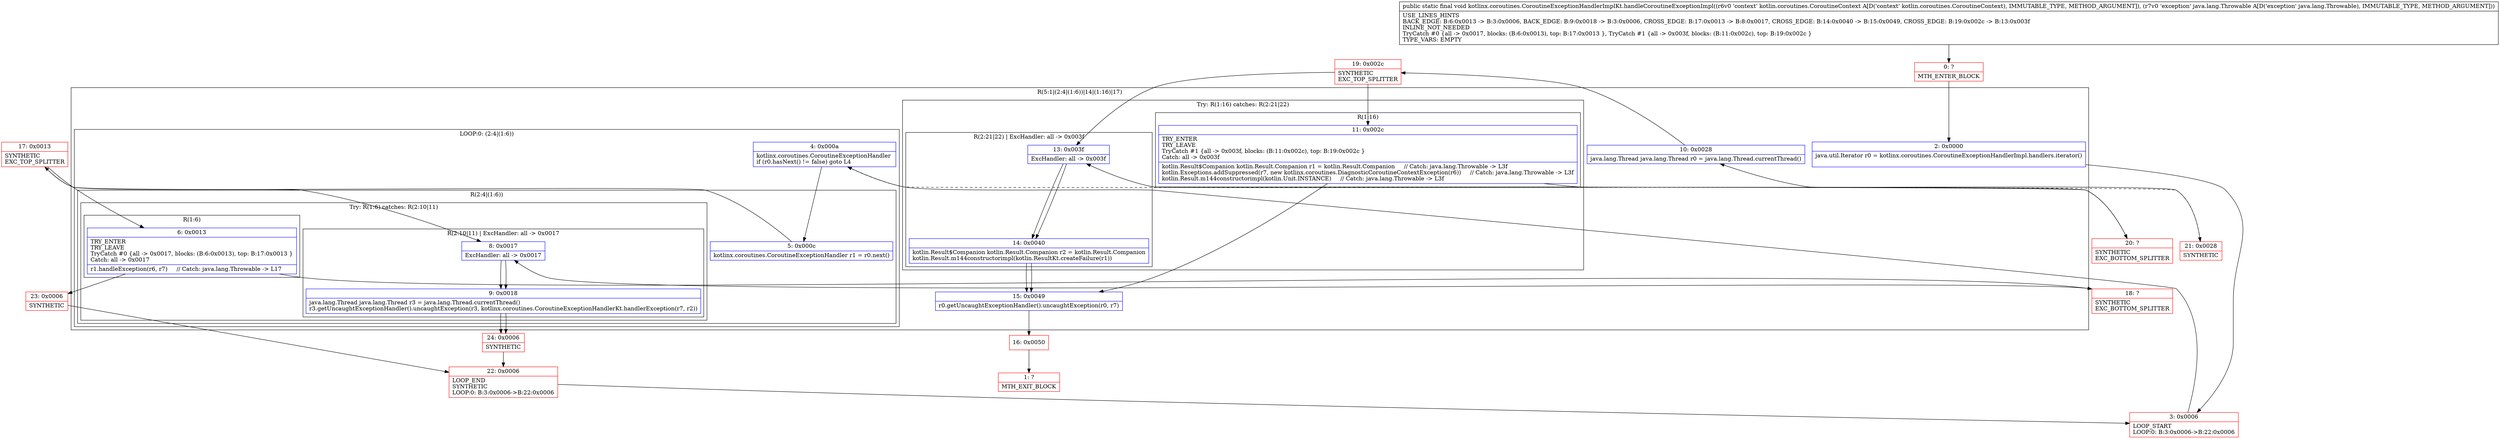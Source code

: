 digraph "CFG forkotlinx.coroutines.CoroutineExceptionHandlerImplKt.handleCoroutineExceptionImpl(Lkotlin\/coroutines\/CoroutineContext;Ljava\/lang\/Throwable;)V" {
subgraph cluster_Region_1691601413 {
label = "R(5:1|(2:4|(1:6))|14|(1:16)|17)";
node [shape=record,color=blue];
Node_2 [shape=record,label="{2\:\ 0x0000|java.util.Iterator r0 = kotlinx.coroutines.CoroutineExceptionHandlerImpl.handlers.iterator()\l\l}"];
subgraph cluster_LoopRegion_1212088040 {
label = "LOOP:0: (2:4|(1:6))";
node [shape=record,color=blue];
Node_4 [shape=record,label="{4\:\ 0x000a|kotlinx.coroutines.CoroutineExceptionHandler \lif (r0.hasNext() != false) goto L4\l}"];
subgraph cluster_Region_1894390205 {
label = "R(2:4|(1:6))";
node [shape=record,color=blue];
Node_5 [shape=record,label="{5\:\ 0x000c|kotlinx.coroutines.CoroutineExceptionHandler r1 = r0.next()\l}"];
subgraph cluster_TryCatchRegion_562382779 {
label = "Try: R(1:6) catches: R(2:10|11)";
node [shape=record,color=blue];
subgraph cluster_Region_1100384464 {
label = "R(1:6)";
node [shape=record,color=blue];
Node_6 [shape=record,label="{6\:\ 0x0013|TRY_ENTER\lTRY_LEAVE\lTryCatch #0 \{all \-\> 0x0017, blocks: (B:6:0x0013), top: B:17:0x0013 \}\lCatch: all \-\> 0x0017\l|r1.handleException(r6, r7)     \/\/ Catch: java.lang.Throwable \-\> L17\l}"];
}
subgraph cluster_Region_999118437 {
label = "R(2:10|11) | ExcHandler: all \-\> 0x0017\l";
node [shape=record,color=blue];
Node_8 [shape=record,label="{8\:\ 0x0017|ExcHandler: all \-\> 0x0017\l}"];
Node_9 [shape=record,label="{9\:\ 0x0018|java.lang.Thread java.lang.Thread r3 = java.lang.Thread.currentThread()\lr3.getUncaughtExceptionHandler().uncaughtException(r3, kotlinx.coroutines.CoroutineExceptionHandlerKt.handlerException(r7, r2))\l}"];
}
}
}
}
Node_10 [shape=record,label="{10\:\ 0x0028|java.lang.Thread java.lang.Thread r0 = java.lang.Thread.currentThread()\l}"];
subgraph cluster_TryCatchRegion_2128668596 {
label = "Try: R(1:16) catches: R(2:21|22)";
node [shape=record,color=blue];
subgraph cluster_Region_1752826576 {
label = "R(1:16)";
node [shape=record,color=blue];
Node_11 [shape=record,label="{11\:\ 0x002c|TRY_ENTER\lTRY_LEAVE\lTryCatch #1 \{all \-\> 0x003f, blocks: (B:11:0x002c), top: B:19:0x002c \}\lCatch: all \-\> 0x003f\l|kotlin.Result$Companion kotlin.Result.Companion r1 = kotlin.Result.Companion     \/\/ Catch: java.lang.Throwable \-\> L3f\lkotlin.Exceptions.addSuppressed(r7, new kotlinx.coroutines.DiagnosticCoroutineContextException(r6))     \/\/ Catch: java.lang.Throwable \-\> L3f\lkotlin.Result.m144constructorimpl(kotlin.Unit.INSTANCE)     \/\/ Catch: java.lang.Throwable \-\> L3f\l}"];
}
subgraph cluster_Region_2045646256 {
label = "R(2:21|22) | ExcHandler: all \-\> 0x003f\l";
node [shape=record,color=blue];
Node_13 [shape=record,label="{13\:\ 0x003f|ExcHandler: all \-\> 0x003f\l}"];
Node_14 [shape=record,label="{14\:\ 0x0040|kotlin.Result$Companion kotlin.Result.Companion r2 = kotlin.Result.Companion\lkotlin.Result.m144constructorimpl(kotlin.ResultKt.createFailure(r1))\l}"];
}
}
Node_15 [shape=record,label="{15\:\ 0x0049|r0.getUncaughtExceptionHandler().uncaughtException(r0, r7)\l}"];
}
subgraph cluster_Region_999118437 {
label = "R(2:10|11) | ExcHandler: all \-\> 0x0017\l";
node [shape=record,color=blue];
Node_8 [shape=record,label="{8\:\ 0x0017|ExcHandler: all \-\> 0x0017\l}"];
Node_9 [shape=record,label="{9\:\ 0x0018|java.lang.Thread java.lang.Thread r3 = java.lang.Thread.currentThread()\lr3.getUncaughtExceptionHandler().uncaughtException(r3, kotlinx.coroutines.CoroutineExceptionHandlerKt.handlerException(r7, r2))\l}"];
}
subgraph cluster_Region_2045646256 {
label = "R(2:21|22) | ExcHandler: all \-\> 0x003f\l";
node [shape=record,color=blue];
Node_13 [shape=record,label="{13\:\ 0x003f|ExcHandler: all \-\> 0x003f\l}"];
Node_14 [shape=record,label="{14\:\ 0x0040|kotlin.Result$Companion kotlin.Result.Companion r2 = kotlin.Result.Companion\lkotlin.Result.m144constructorimpl(kotlin.ResultKt.createFailure(r1))\l}"];
}
Node_0 [shape=record,color=red,label="{0\:\ ?|MTH_ENTER_BLOCK\l}"];
Node_3 [shape=record,color=red,label="{3\:\ 0x0006|LOOP_START\lLOOP:0: B:3:0x0006\-\>B:22:0x0006\l}"];
Node_17 [shape=record,color=red,label="{17\:\ 0x0013|SYNTHETIC\lEXC_TOP_SPLITTER\l}"];
Node_18 [shape=record,color=red,label="{18\:\ ?|SYNTHETIC\lEXC_BOTTOM_SPLITTER\l}"];
Node_23 [shape=record,color=red,label="{23\:\ 0x0006|SYNTHETIC\l}"];
Node_22 [shape=record,color=red,label="{22\:\ 0x0006|LOOP_END\lSYNTHETIC\lLOOP:0: B:3:0x0006\-\>B:22:0x0006\l}"];
Node_24 [shape=record,color=red,label="{24\:\ 0x0006|SYNTHETIC\l}"];
Node_21 [shape=record,color=red,label="{21\:\ 0x0028|SYNTHETIC\l}"];
Node_19 [shape=record,color=red,label="{19\:\ 0x002c|SYNTHETIC\lEXC_TOP_SPLITTER\l}"];
Node_16 [shape=record,color=red,label="{16\:\ 0x0050}"];
Node_1 [shape=record,color=red,label="{1\:\ ?|MTH_EXIT_BLOCK\l}"];
Node_20 [shape=record,color=red,label="{20\:\ ?|SYNTHETIC\lEXC_BOTTOM_SPLITTER\l}"];
MethodNode[shape=record,label="{public static final void kotlinx.coroutines.CoroutineExceptionHandlerImplKt.handleCoroutineExceptionImpl((r6v0 'context' kotlin.coroutines.CoroutineContext A[D('context' kotlin.coroutines.CoroutineContext), IMMUTABLE_TYPE, METHOD_ARGUMENT]), (r7v0 'exception' java.lang.Throwable A[D('exception' java.lang.Throwable), IMMUTABLE_TYPE, METHOD_ARGUMENT]))  | USE_LINES_HINTS\lBACK_EDGE: B:6:0x0013 \-\> B:3:0x0006, BACK_EDGE: B:9:0x0018 \-\> B:3:0x0006, CROSS_EDGE: B:17:0x0013 \-\> B:8:0x0017, CROSS_EDGE: B:14:0x0040 \-\> B:15:0x0049, CROSS_EDGE: B:19:0x002c \-\> B:13:0x003f\lINLINE_NOT_NEEDED\lTryCatch #0 \{all \-\> 0x0017, blocks: (B:6:0x0013), top: B:17:0x0013 \}, TryCatch #1 \{all \-\> 0x003f, blocks: (B:11:0x002c), top: B:19:0x002c \}\lTYPE_VARS: EMPTY\l}"];
MethodNode -> Node_0;Node_2 -> Node_3;
Node_4 -> Node_5;
Node_4 -> Node_21[style=dashed];
Node_5 -> Node_17;
Node_6 -> Node_18;
Node_6 -> Node_23;
Node_8 -> Node_9;
Node_9 -> Node_24;
Node_10 -> Node_19;
Node_11 -> Node_15;
Node_11 -> Node_20;
Node_13 -> Node_14;
Node_14 -> Node_15;
Node_15 -> Node_16;
Node_8 -> Node_9;
Node_9 -> Node_24;
Node_13 -> Node_14;
Node_14 -> Node_15;
Node_0 -> Node_2;
Node_3 -> Node_4;
Node_17 -> Node_6;
Node_17 -> Node_8;
Node_18 -> Node_8;
Node_23 -> Node_22;
Node_22 -> Node_3;
Node_24 -> Node_22;
Node_21 -> Node_10;
Node_19 -> Node_11;
Node_19 -> Node_13;
Node_16 -> Node_1;
Node_20 -> Node_13;
}

